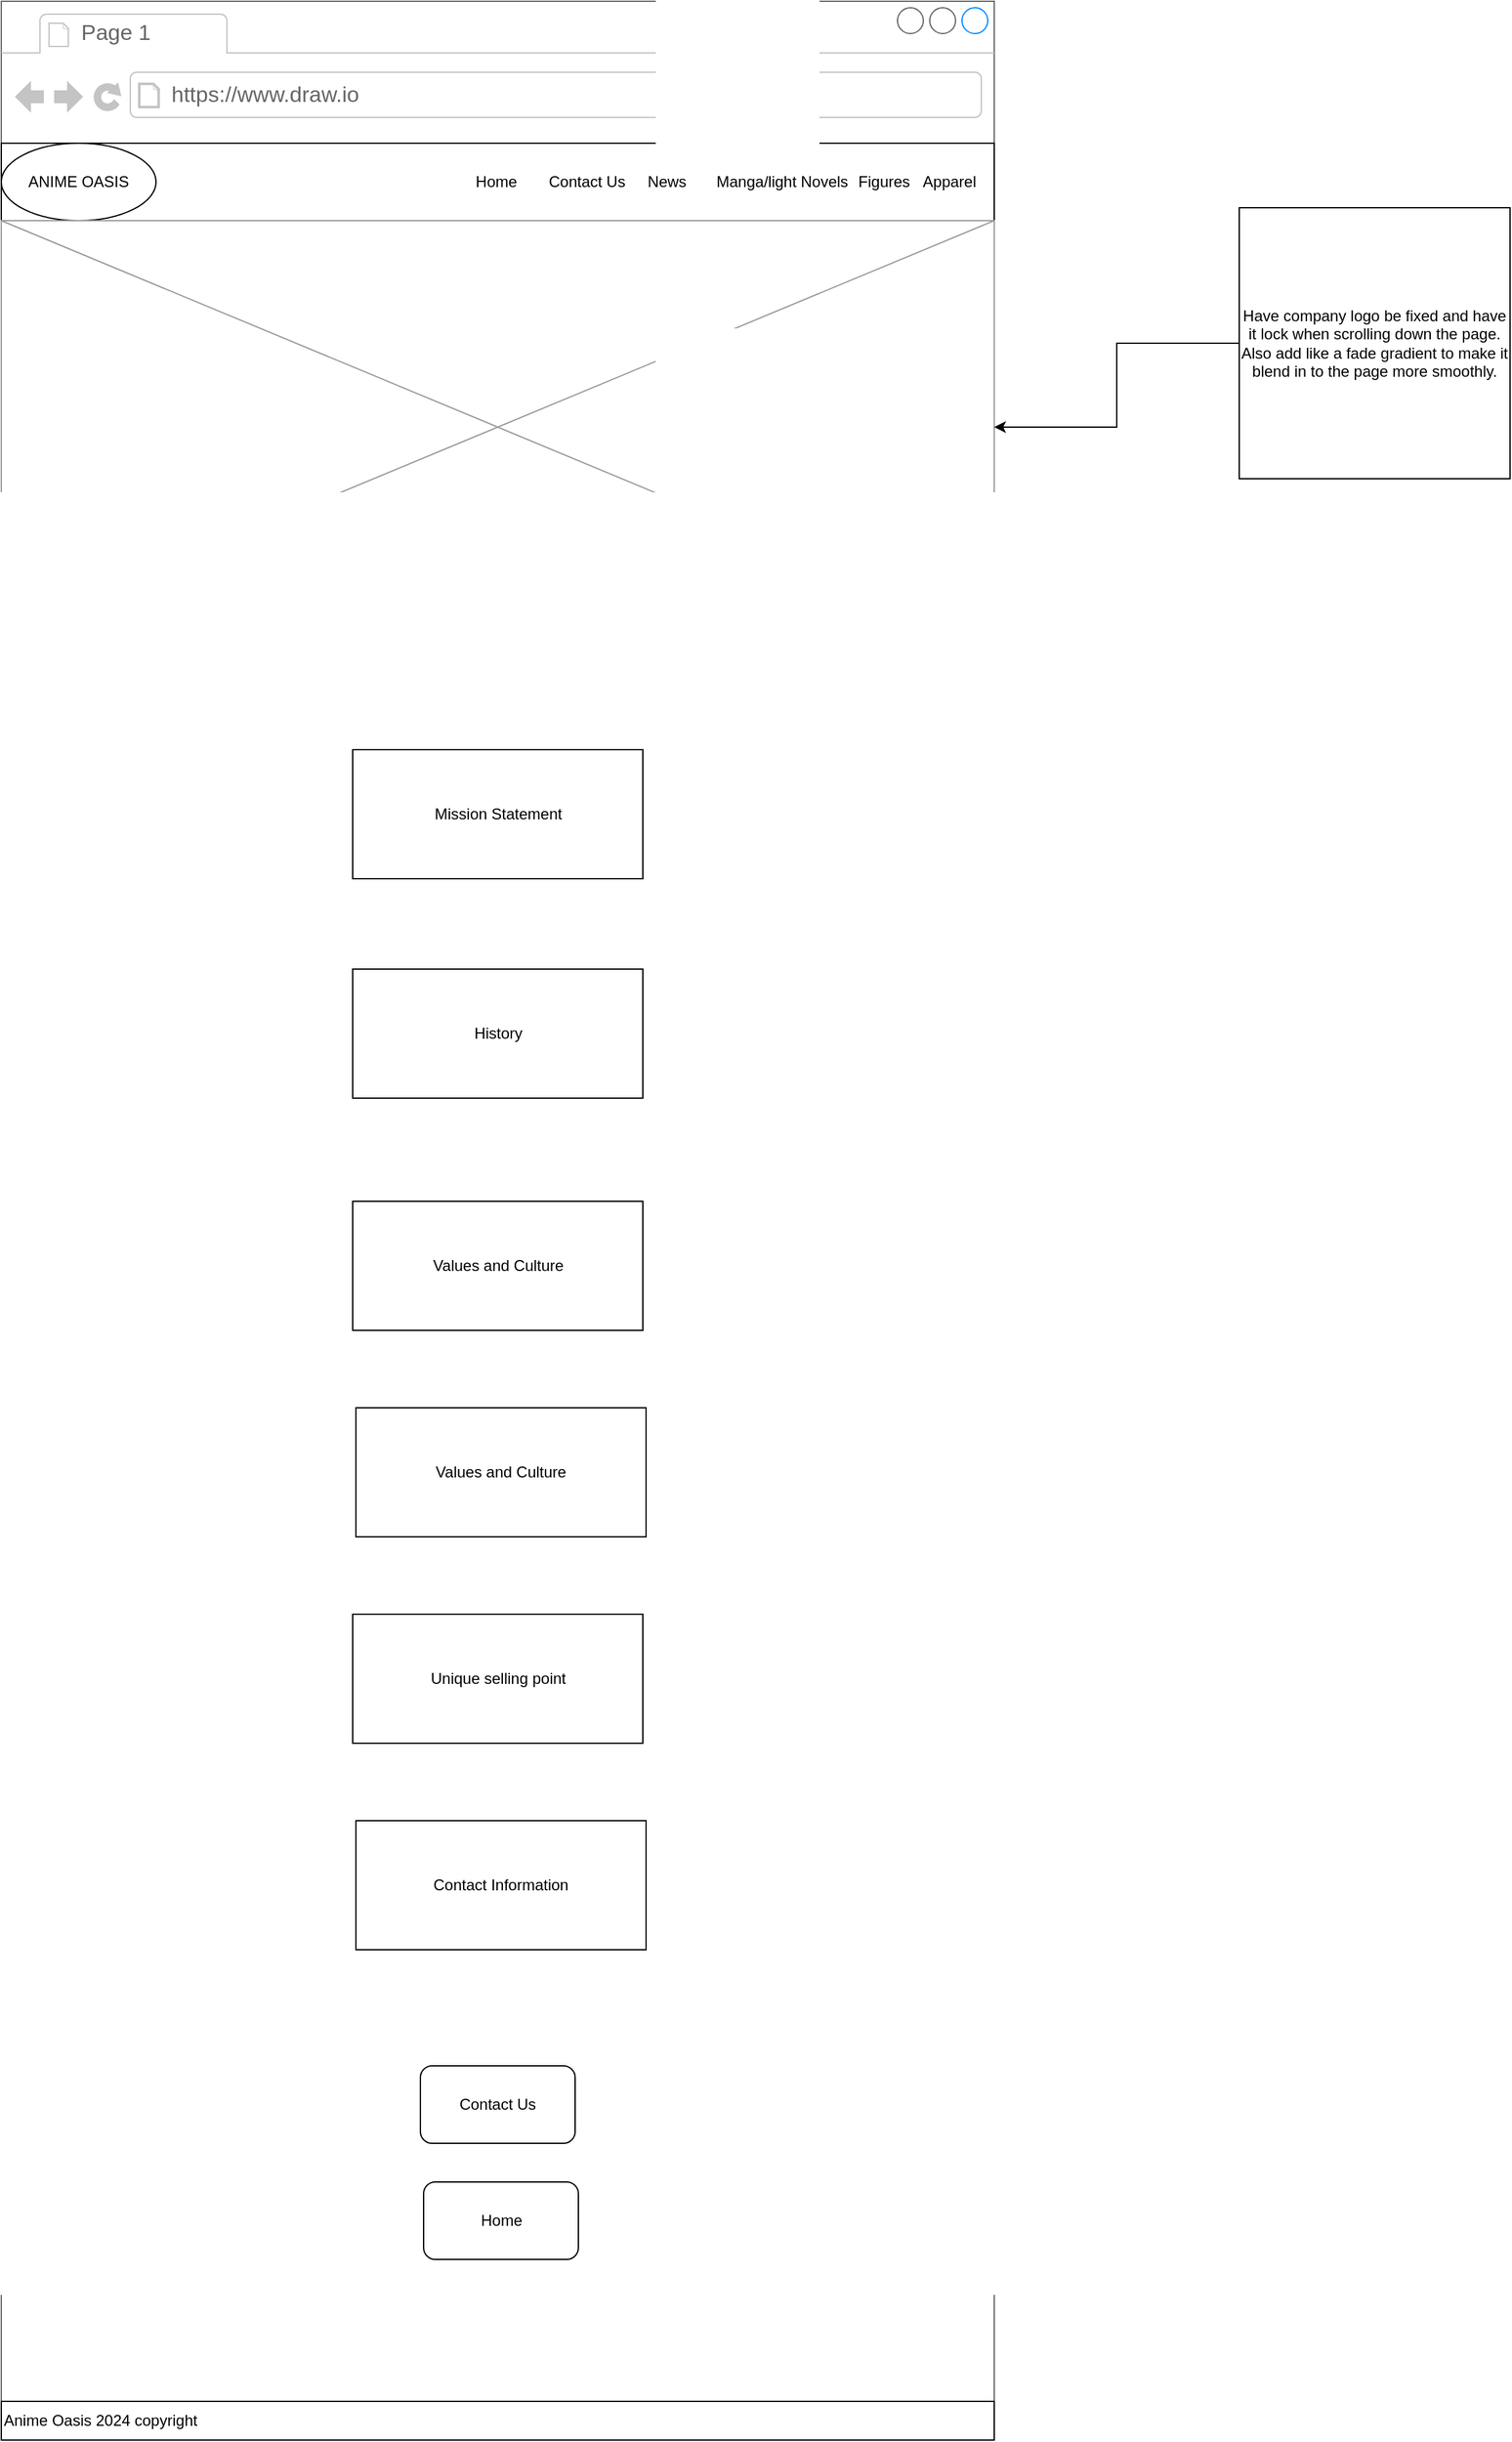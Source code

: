 <mxfile version="24.3.1" type="device">
  <diagram name="Page-1" id="y4jpMCswpzDfNJ_uVZvc">
    <mxGraphModel dx="2800" dy="1170" grid="1" gridSize="10" guides="1" tooltips="1" connect="1" arrows="1" fold="1" page="1" pageScale="1" pageWidth="850" pageHeight="1100" math="0" shadow="0">
      <root>
        <mxCell id="0" />
        <mxCell id="1" parent="0" />
        <mxCell id="WXVv6yTg2hWCmYmqkx-3-1" value="" style="strokeWidth=1;shadow=0;dashed=0;align=center;html=1;shape=mxgraph.mockup.containers.browserWindow;rSize=0;strokeColor=#666666;strokeColor2=#008cff;strokeColor3=#c4c4c4;mainText=,;recursiveResize=0;" vertex="1" parent="1">
          <mxGeometry x="150" y="100" width="770" height="1890" as="geometry" />
        </mxCell>
        <mxCell id="WXVv6yTg2hWCmYmqkx-3-2" value="Page 1" style="strokeWidth=1;shadow=0;dashed=0;align=center;html=1;shape=mxgraph.mockup.containers.anchor;fontSize=17;fontColor=#666666;align=left;whiteSpace=wrap;" vertex="1" parent="WXVv6yTg2hWCmYmqkx-3-1">
          <mxGeometry x="60" y="12" width="110" height="26" as="geometry" />
        </mxCell>
        <mxCell id="WXVv6yTg2hWCmYmqkx-3-3" value="https://www.draw.io" style="strokeWidth=1;shadow=0;dashed=0;align=center;html=1;shape=mxgraph.mockup.containers.anchor;rSize=0;fontSize=17;fontColor=#666666;align=left;" vertex="1" parent="WXVv6yTg2hWCmYmqkx-3-1">
          <mxGeometry x="130" y="60" width="250" height="26" as="geometry" />
        </mxCell>
        <mxCell id="WXVv6yTg2hWCmYmqkx-3-4" value="Home&lt;span style=&quot;white-space: pre;&quot;&gt;&#x9;&lt;/span&gt; Contact Us &lt;span style=&quot;white-space: pre;&quot;&gt;&#x9;&lt;/span&gt;News &lt;span style=&quot;white-space: pre;&quot;&gt;&#x9;&lt;/span&gt;Manga/light Novels&lt;span style=&quot;white-space: pre;&quot;&gt;&#x9;&lt;/span&gt; Figures &lt;span style=&quot;white-space: pre;&quot;&gt;&#x9;&lt;/span&gt;Apparel&lt;span style=&quot;white-space: pre;&quot;&gt;&#x9;&lt;/span&gt;" style="rounded=0;whiteSpace=wrap;html=1;align=right;" vertex="1" parent="WXVv6yTg2hWCmYmqkx-3-1">
          <mxGeometry y="110" width="770" height="60" as="geometry" />
        </mxCell>
        <mxCell id="WXVv6yTg2hWCmYmqkx-3-5" value="ANIME OASIS" style="ellipse;whiteSpace=wrap;html=1;" vertex="1" parent="WXVv6yTg2hWCmYmqkx-3-1">
          <mxGeometry y="110" width="120" height="60" as="geometry" />
        </mxCell>
        <mxCell id="WXVv6yTg2hWCmYmqkx-3-6" value="" style="verticalLabelPosition=bottom;shadow=0;dashed=0;align=center;html=1;verticalAlign=top;strokeWidth=1;shape=mxgraph.mockup.graphics.simpleIcon;strokeColor=#999999;" vertex="1" parent="WXVv6yTg2hWCmYmqkx-3-1">
          <mxGeometry y="170" width="770" height="320" as="geometry" />
        </mxCell>
        <mxCell id="WXVv6yTg2hWCmYmqkx-3-9" value="Mission Statement" style="rounded=0;whiteSpace=wrap;html=1;" vertex="1" parent="WXVv6yTg2hWCmYmqkx-3-1">
          <mxGeometry x="272.5" y="580" width="225" height="100" as="geometry" />
        </mxCell>
        <mxCell id="WXVv6yTg2hWCmYmqkx-3-10" value="History&lt;span style=&quot;color: rgba(0, 0, 0, 0); font-family: monospace; font-size: 0px; text-align: start; text-wrap: nowrap;&quot;&gt;%3CmxGraphModel%3E%3Croot%3E%3CmxCell%20id%3D%220%22%2F%3E%3CmxCell%20id%3D%221%22%20parent%3D%220%22%2F%3E%3CmxCell%20id%3D%222%22%20value%3D%22Mission%20Statement%22%20style%3D%22rounded%3D0%3BwhiteSpace%3Dwrap%3Bhtml%3D1%3B%22%20vertex%3D%221%22%20parent%3D%221%22%3E%3CmxGeometry%20x%3D%22422.5%22%20y%3D%22640%22%20width%3D%22225%22%20height%3D%22100%22%20as%3D%22geometry%22%2F%3E%3C%2FmxCell%3E%3C%2Froot%3E%3C%2FmxGraphModel%3E&lt;/span&gt;" style="rounded=0;whiteSpace=wrap;html=1;" vertex="1" parent="WXVv6yTg2hWCmYmqkx-3-1">
          <mxGeometry x="272.5" y="750" width="225" height="100" as="geometry" />
        </mxCell>
        <mxCell id="WXVv6yTg2hWCmYmqkx-3-11" value="Values and Culture" style="rounded=0;whiteSpace=wrap;html=1;" vertex="1" parent="WXVv6yTg2hWCmYmqkx-3-1">
          <mxGeometry x="272.5" y="930" width="225" height="100" as="geometry" />
        </mxCell>
        <mxCell id="WXVv6yTg2hWCmYmqkx-3-13" value="Values and Culture" style="rounded=0;whiteSpace=wrap;html=1;" vertex="1" parent="WXVv6yTg2hWCmYmqkx-3-1">
          <mxGeometry x="275" y="1090" width="225" height="100" as="geometry" />
        </mxCell>
        <mxCell id="WXVv6yTg2hWCmYmqkx-3-14" value="Unique selling point" style="rounded=0;whiteSpace=wrap;html=1;" vertex="1" parent="WXVv6yTg2hWCmYmqkx-3-1">
          <mxGeometry x="272.5" y="1250" width="225" height="100" as="geometry" />
        </mxCell>
        <mxCell id="WXVv6yTg2hWCmYmqkx-3-15" value="Contact Information" style="rounded=0;whiteSpace=wrap;html=1;" vertex="1" parent="WXVv6yTg2hWCmYmqkx-3-1">
          <mxGeometry x="275" y="1410" width="225" height="100" as="geometry" />
        </mxCell>
        <mxCell id="WXVv6yTg2hWCmYmqkx-3-16" value="Contact Us" style="rounded=1;whiteSpace=wrap;html=1;" vertex="1" parent="WXVv6yTg2hWCmYmqkx-3-1">
          <mxGeometry x="325" y="1600" width="120" height="60" as="geometry" />
        </mxCell>
        <mxCell id="WXVv6yTg2hWCmYmqkx-3-17" value="Home" style="rounded=1;whiteSpace=wrap;html=1;" vertex="1" parent="WXVv6yTg2hWCmYmqkx-3-1">
          <mxGeometry x="327.5" y="1690" width="120" height="60" as="geometry" />
        </mxCell>
        <mxCell id="WXVv6yTg2hWCmYmqkx-3-18" value="Anime Oasis 2024 copyright" style="rounded=0;whiteSpace=wrap;html=1;align=left;" vertex="1" parent="WXVv6yTg2hWCmYmqkx-3-1">
          <mxGeometry y="1860" width="770" height="30" as="geometry" />
        </mxCell>
        <mxCell id="WXVv6yTg2hWCmYmqkx-3-8" style="edgeStyle=orthogonalEdgeStyle;rounded=0;orthogonalLoop=1;jettySize=auto;html=1;exitX=0;exitY=0.5;exitDx=0;exitDy=0;" edge="1" parent="1" source="WXVv6yTg2hWCmYmqkx-3-7" target="WXVv6yTg2hWCmYmqkx-3-6">
          <mxGeometry relative="1" as="geometry" />
        </mxCell>
        <mxCell id="WXVv6yTg2hWCmYmqkx-3-7" value="Have company logo be fixed and have it lock when scrolling down the page. Also add like a fade gradient to make it blend in to the page more smoothly." style="whiteSpace=wrap;html=1;aspect=fixed;" vertex="1" parent="1">
          <mxGeometry x="1110" y="260" width="210" height="210" as="geometry" />
        </mxCell>
      </root>
    </mxGraphModel>
  </diagram>
</mxfile>
